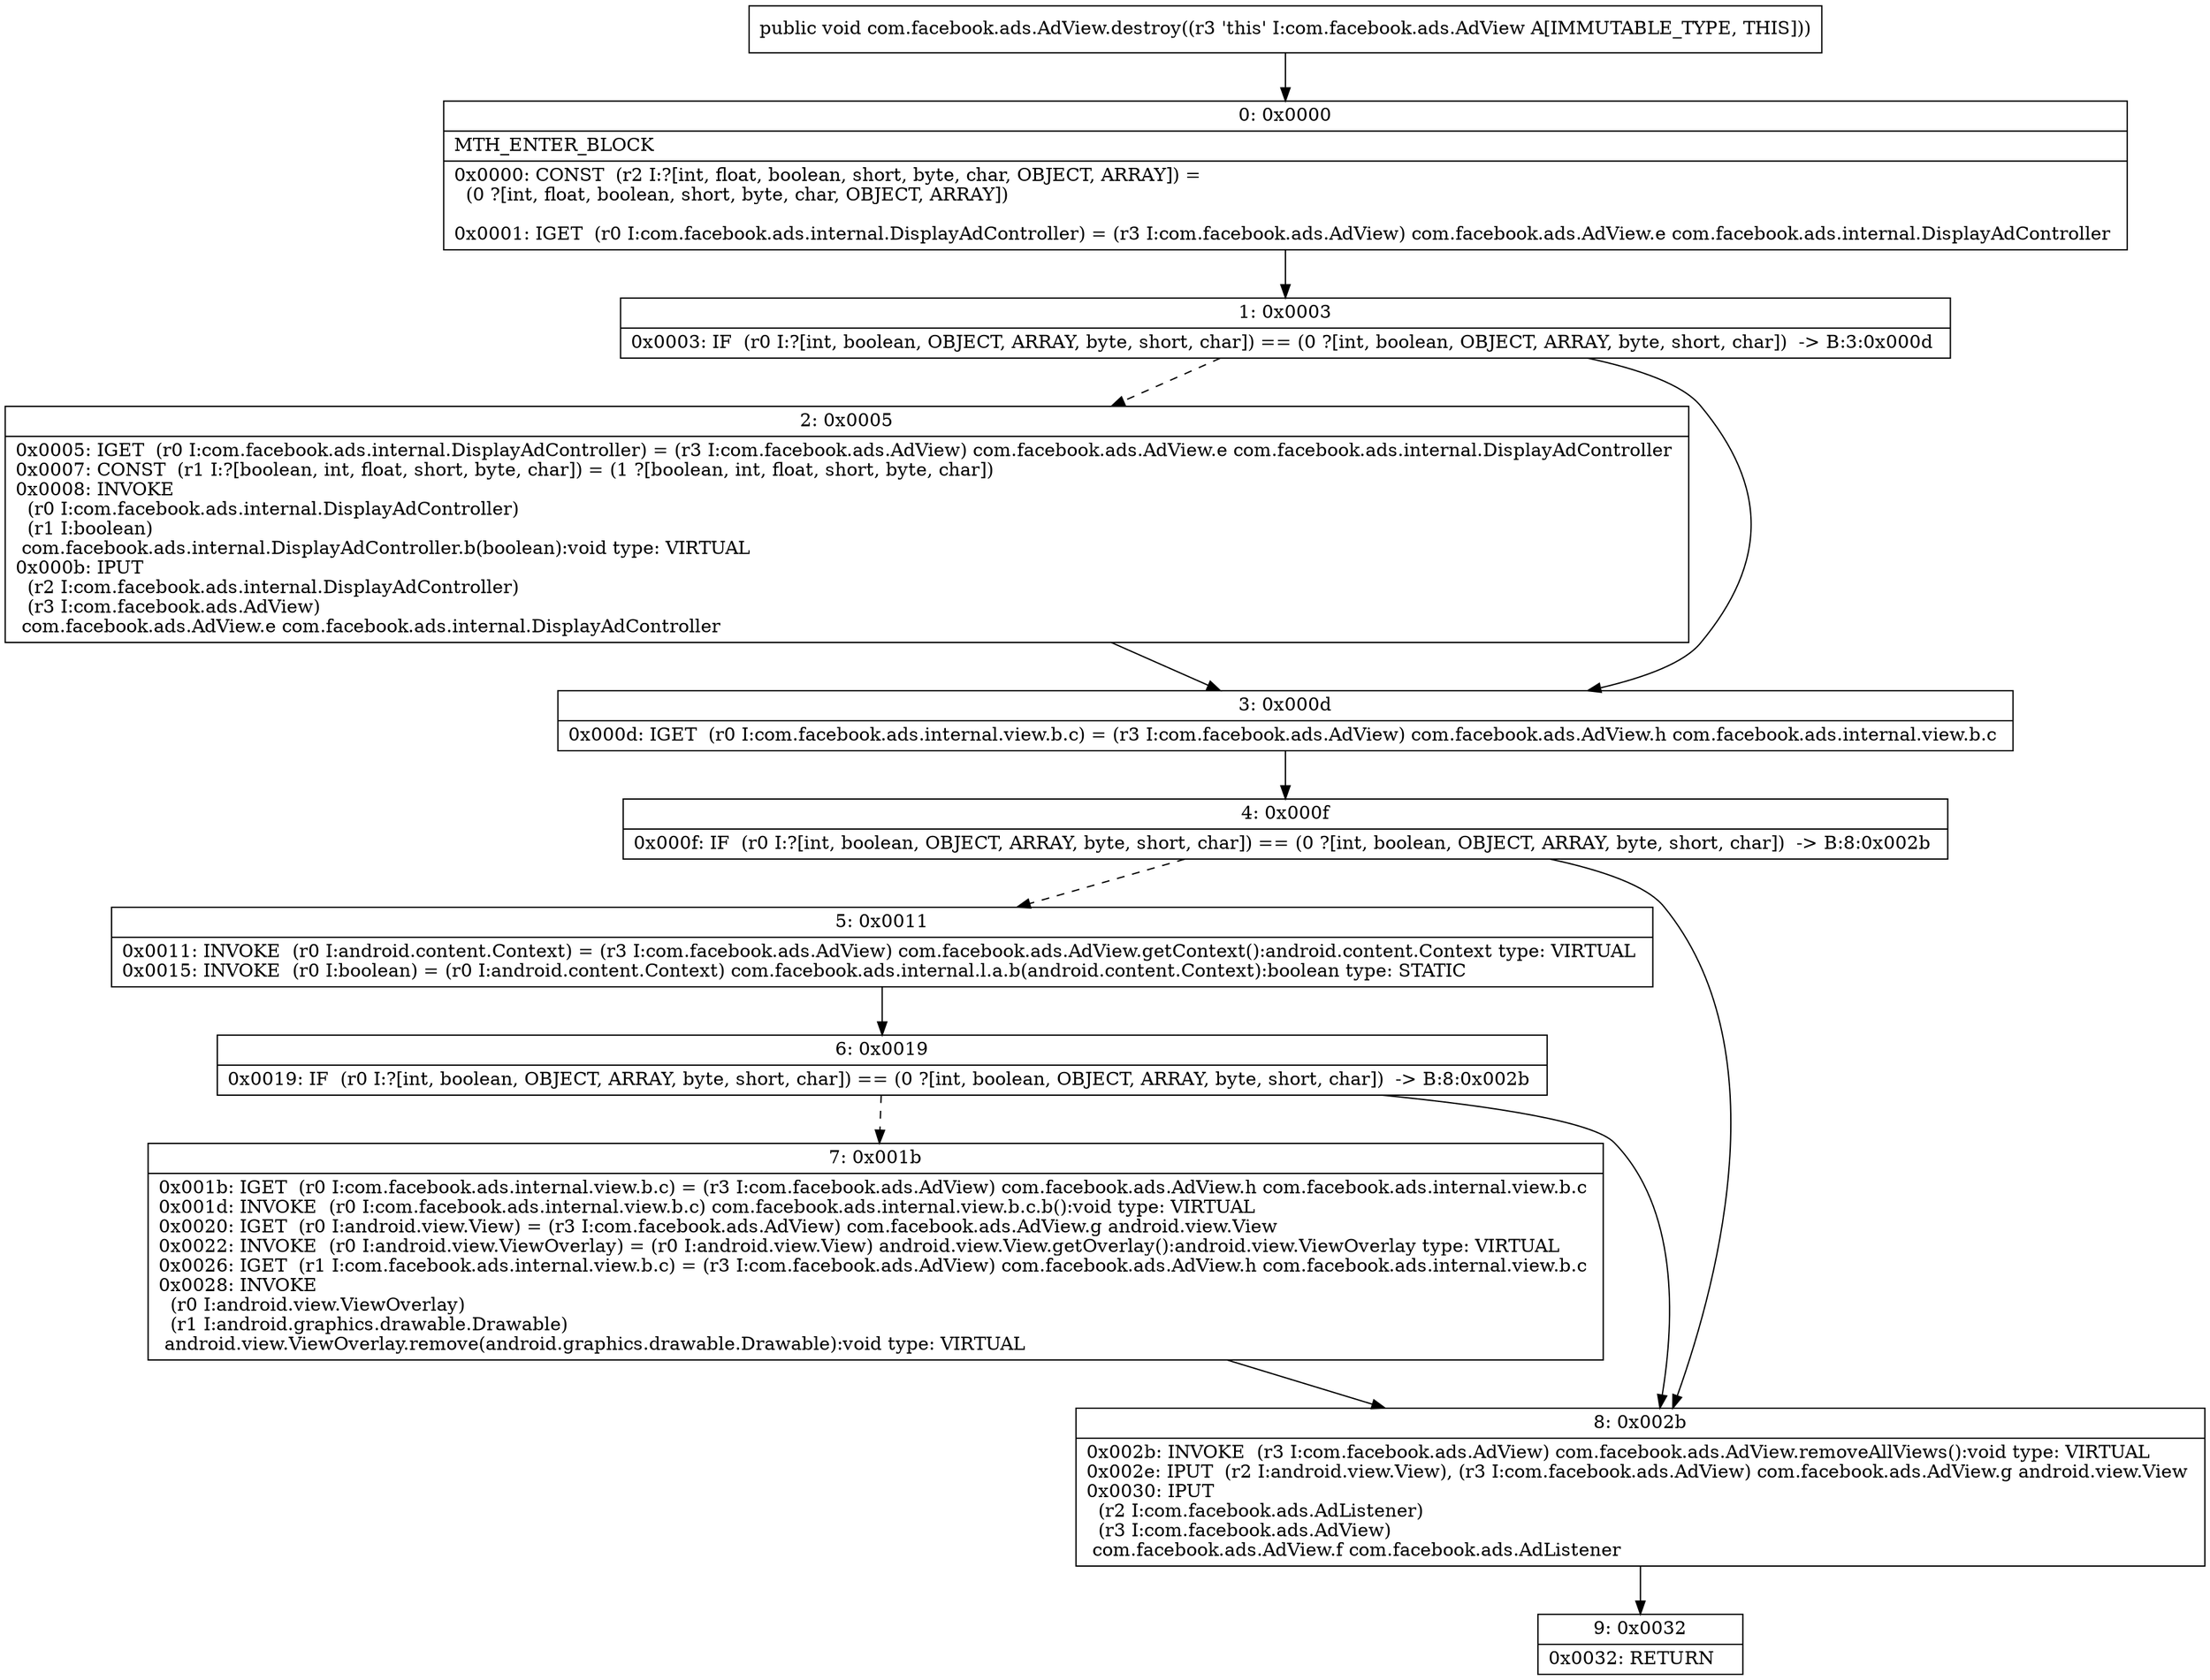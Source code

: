 digraph "CFG forcom.facebook.ads.AdView.destroy()V" {
Node_0 [shape=record,label="{0\:\ 0x0000|MTH_ENTER_BLOCK\l|0x0000: CONST  (r2 I:?[int, float, boolean, short, byte, char, OBJECT, ARRAY]) = \l  (0 ?[int, float, boolean, short, byte, char, OBJECT, ARRAY])\l \l0x0001: IGET  (r0 I:com.facebook.ads.internal.DisplayAdController) = (r3 I:com.facebook.ads.AdView) com.facebook.ads.AdView.e com.facebook.ads.internal.DisplayAdController \l}"];
Node_1 [shape=record,label="{1\:\ 0x0003|0x0003: IF  (r0 I:?[int, boolean, OBJECT, ARRAY, byte, short, char]) == (0 ?[int, boolean, OBJECT, ARRAY, byte, short, char])  \-\> B:3:0x000d \l}"];
Node_2 [shape=record,label="{2\:\ 0x0005|0x0005: IGET  (r0 I:com.facebook.ads.internal.DisplayAdController) = (r3 I:com.facebook.ads.AdView) com.facebook.ads.AdView.e com.facebook.ads.internal.DisplayAdController \l0x0007: CONST  (r1 I:?[boolean, int, float, short, byte, char]) = (1 ?[boolean, int, float, short, byte, char]) \l0x0008: INVOKE  \l  (r0 I:com.facebook.ads.internal.DisplayAdController)\l  (r1 I:boolean)\l com.facebook.ads.internal.DisplayAdController.b(boolean):void type: VIRTUAL \l0x000b: IPUT  \l  (r2 I:com.facebook.ads.internal.DisplayAdController)\l  (r3 I:com.facebook.ads.AdView)\l com.facebook.ads.AdView.e com.facebook.ads.internal.DisplayAdController \l}"];
Node_3 [shape=record,label="{3\:\ 0x000d|0x000d: IGET  (r0 I:com.facebook.ads.internal.view.b.c) = (r3 I:com.facebook.ads.AdView) com.facebook.ads.AdView.h com.facebook.ads.internal.view.b.c \l}"];
Node_4 [shape=record,label="{4\:\ 0x000f|0x000f: IF  (r0 I:?[int, boolean, OBJECT, ARRAY, byte, short, char]) == (0 ?[int, boolean, OBJECT, ARRAY, byte, short, char])  \-\> B:8:0x002b \l}"];
Node_5 [shape=record,label="{5\:\ 0x0011|0x0011: INVOKE  (r0 I:android.content.Context) = (r3 I:com.facebook.ads.AdView) com.facebook.ads.AdView.getContext():android.content.Context type: VIRTUAL \l0x0015: INVOKE  (r0 I:boolean) = (r0 I:android.content.Context) com.facebook.ads.internal.l.a.b(android.content.Context):boolean type: STATIC \l}"];
Node_6 [shape=record,label="{6\:\ 0x0019|0x0019: IF  (r0 I:?[int, boolean, OBJECT, ARRAY, byte, short, char]) == (0 ?[int, boolean, OBJECT, ARRAY, byte, short, char])  \-\> B:8:0x002b \l}"];
Node_7 [shape=record,label="{7\:\ 0x001b|0x001b: IGET  (r0 I:com.facebook.ads.internal.view.b.c) = (r3 I:com.facebook.ads.AdView) com.facebook.ads.AdView.h com.facebook.ads.internal.view.b.c \l0x001d: INVOKE  (r0 I:com.facebook.ads.internal.view.b.c) com.facebook.ads.internal.view.b.c.b():void type: VIRTUAL \l0x0020: IGET  (r0 I:android.view.View) = (r3 I:com.facebook.ads.AdView) com.facebook.ads.AdView.g android.view.View \l0x0022: INVOKE  (r0 I:android.view.ViewOverlay) = (r0 I:android.view.View) android.view.View.getOverlay():android.view.ViewOverlay type: VIRTUAL \l0x0026: IGET  (r1 I:com.facebook.ads.internal.view.b.c) = (r3 I:com.facebook.ads.AdView) com.facebook.ads.AdView.h com.facebook.ads.internal.view.b.c \l0x0028: INVOKE  \l  (r0 I:android.view.ViewOverlay)\l  (r1 I:android.graphics.drawable.Drawable)\l android.view.ViewOverlay.remove(android.graphics.drawable.Drawable):void type: VIRTUAL \l}"];
Node_8 [shape=record,label="{8\:\ 0x002b|0x002b: INVOKE  (r3 I:com.facebook.ads.AdView) com.facebook.ads.AdView.removeAllViews():void type: VIRTUAL \l0x002e: IPUT  (r2 I:android.view.View), (r3 I:com.facebook.ads.AdView) com.facebook.ads.AdView.g android.view.View \l0x0030: IPUT  \l  (r2 I:com.facebook.ads.AdListener)\l  (r3 I:com.facebook.ads.AdView)\l com.facebook.ads.AdView.f com.facebook.ads.AdListener \l}"];
Node_9 [shape=record,label="{9\:\ 0x0032|0x0032: RETURN   \l}"];
MethodNode[shape=record,label="{public void com.facebook.ads.AdView.destroy((r3 'this' I:com.facebook.ads.AdView A[IMMUTABLE_TYPE, THIS])) }"];
MethodNode -> Node_0;
Node_0 -> Node_1;
Node_1 -> Node_2[style=dashed];
Node_1 -> Node_3;
Node_2 -> Node_3;
Node_3 -> Node_4;
Node_4 -> Node_5[style=dashed];
Node_4 -> Node_8;
Node_5 -> Node_6;
Node_6 -> Node_7[style=dashed];
Node_6 -> Node_8;
Node_7 -> Node_8;
Node_8 -> Node_9;
}

